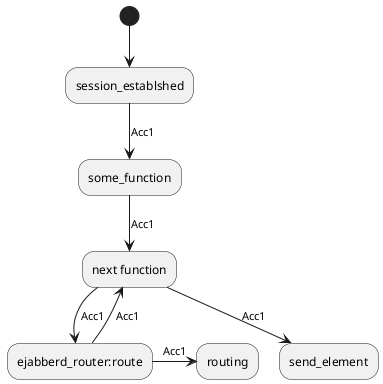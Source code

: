 @startuml
(*) --> "session_establshed"
"session_establshed" -down-> [Acc1] "some_function"
-down-> [Acc1] "next function"
-right-> [Acc1] "ejabberd_router:route"
--> [Acc1] "next function"
"ejabberd_router:route" -right-> [Acc1] "routing"
"next function" -down-> [Acc1] "send_element"
@enduml
